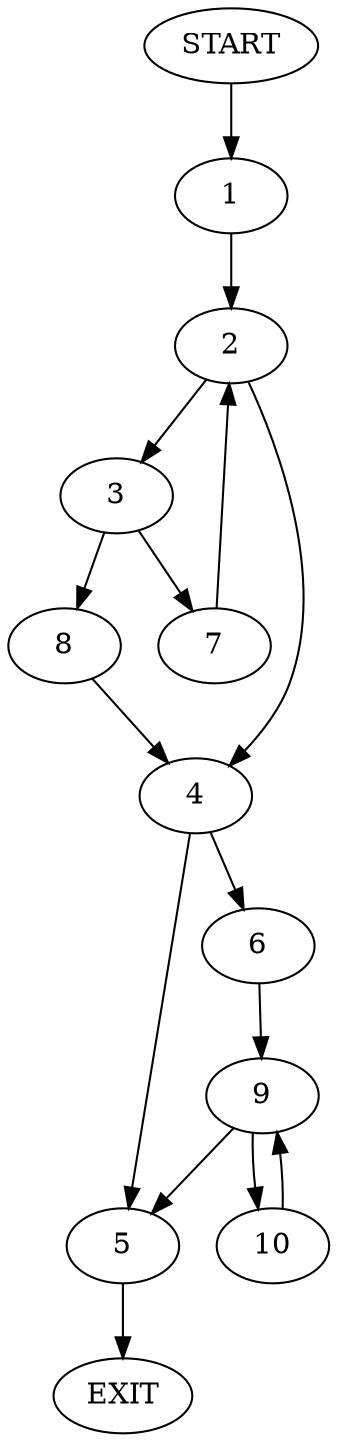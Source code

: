 digraph {
0 [label="START"]
11 [label="EXIT"]
0 -> 1
1 -> 2
2 -> 3
2 -> 4
4 -> 5
4 -> 6
3 -> 7
3 -> 8
7 -> 2
8 -> 4
5 -> 11
6 -> 9
9 -> 5
9 -> 10
10 -> 9
}
